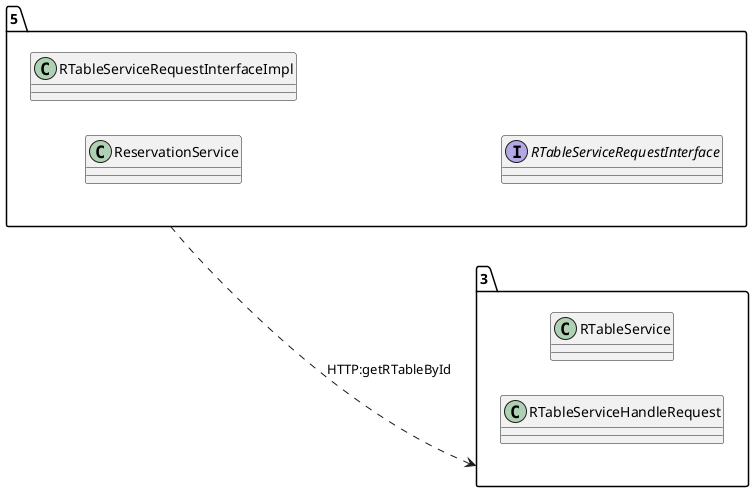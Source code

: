 @startuml 
allow_mixing
left to right direction
package "5"{
class ReservationService
class RTableServiceRequestInterfaceImpl
interface RTableServiceRequestInterface

}
package "3"{
class RTableService
class RTableServiceHandleRequest

}
"5" ..> "3":HTTP:getRTableById
@enduml